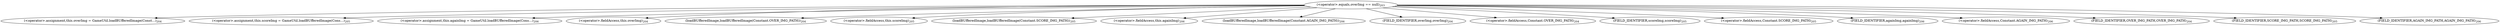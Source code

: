 digraph "BirdDead" {  
"906" [label = <(&lt;operator&gt;.equals,overImg == null)<SUB>203</SUB>> ]
"912" [label = <(&lt;operator&gt;.assignment,this.overImg = GameUtil.loadBUfferedImage(Const...)<SUB>204</SUB>> ]
"921" [label = <(&lt;operator&gt;.assignment,this.scoreImg = GameUtil.loadBUfferedImage(Cons...)<SUB>205</SUB>> ]
"930" [label = <(&lt;operator&gt;.assignment,this.againImg = GameUtil.loadBUfferedImage(Cons...)<SUB>206</SUB>> ]
"913" [label = <(&lt;operator&gt;.fieldAccess,this.overImg)<SUB>204</SUB>> ]
"916" [label = <(loadBUfferedImage,loadBUfferedImage(Constant.OVER_IMG_PATH))<SUB>204</SUB>> ]
"922" [label = <(&lt;operator&gt;.fieldAccess,this.scoreImg)<SUB>205</SUB>> ]
"925" [label = <(loadBUfferedImage,loadBUfferedImage(Constant.SCORE_IMG_PATH))<SUB>205</SUB>> ]
"931" [label = <(&lt;operator&gt;.fieldAccess,this.againImg)<SUB>206</SUB>> ]
"934" [label = <(loadBUfferedImage,loadBUfferedImage(Constant.AGAIN_IMG_PATH))<SUB>206</SUB>> ]
"915" [label = <(FIELD_IDENTIFIER,overImg,overImg)<SUB>204</SUB>> ]
"918" [label = <(&lt;operator&gt;.fieldAccess,Constant.OVER_IMG_PATH)<SUB>204</SUB>> ]
"924" [label = <(FIELD_IDENTIFIER,scoreImg,scoreImg)<SUB>205</SUB>> ]
"927" [label = <(&lt;operator&gt;.fieldAccess,Constant.SCORE_IMG_PATH)<SUB>205</SUB>> ]
"933" [label = <(FIELD_IDENTIFIER,againImg,againImg)<SUB>206</SUB>> ]
"936" [label = <(&lt;operator&gt;.fieldAccess,Constant.AGAIN_IMG_PATH)<SUB>206</SUB>> ]
"920" [label = <(FIELD_IDENTIFIER,OVER_IMG_PATH,OVER_IMG_PATH)<SUB>204</SUB>> ]
"929" [label = <(FIELD_IDENTIFIER,SCORE_IMG_PATH,SCORE_IMG_PATH)<SUB>205</SUB>> ]
"938" [label = <(FIELD_IDENTIFIER,AGAIN_IMG_PATH,AGAIN_IMG_PATH)<SUB>206</SUB>> ]
  "906" -> "912" 
  "906" -> "931" 
  "906" -> "915" 
  "906" -> "916" 
  "906" -> "921" 
  "906" -> "913" 
  "906" -> "927" 
  "906" -> "934" 
  "906" -> "938" 
  "906" -> "936" 
  "906" -> "924" 
  "906" -> "920" 
  "906" -> "929" 
  "906" -> "930" 
  "906" -> "925" 
  "906" -> "933" 
  "906" -> "918" 
  "906" -> "922" 
}

